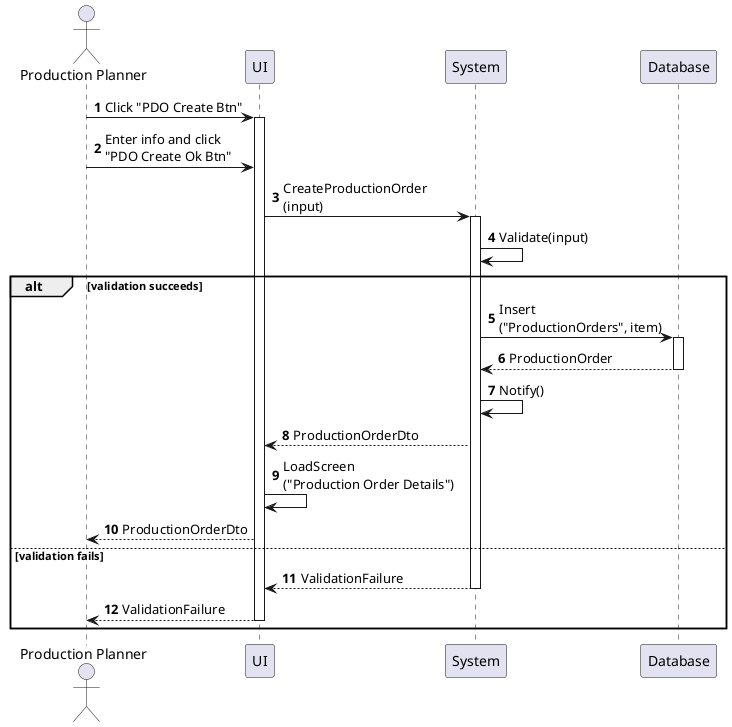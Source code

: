 @startuml production-order-create
autonumber

actor "Production Planner" as a
participant UI as f
participant System as b
participant Database as d

a -> f : Click "PDO Create Btn"
activate f
a -> f : Enter info and click\n"PDO Create Ok Btn"
f -> b : CreateProductionOrder\n(input)
activate b
b -> b : Validate(input)

alt validation succeeds
    b -> d : Insert\n("ProductionOrders", item)
    activate d
    return ProductionOrder
    b -> b : Notify()
    b --> f : ProductionOrderDto
    f -> f : LoadScreen\n("Production Order Details")
    f --> a : ProductionOrderDto
else validation fails
    return ValidationFailure
    return ValidationFailure
end
@enduml